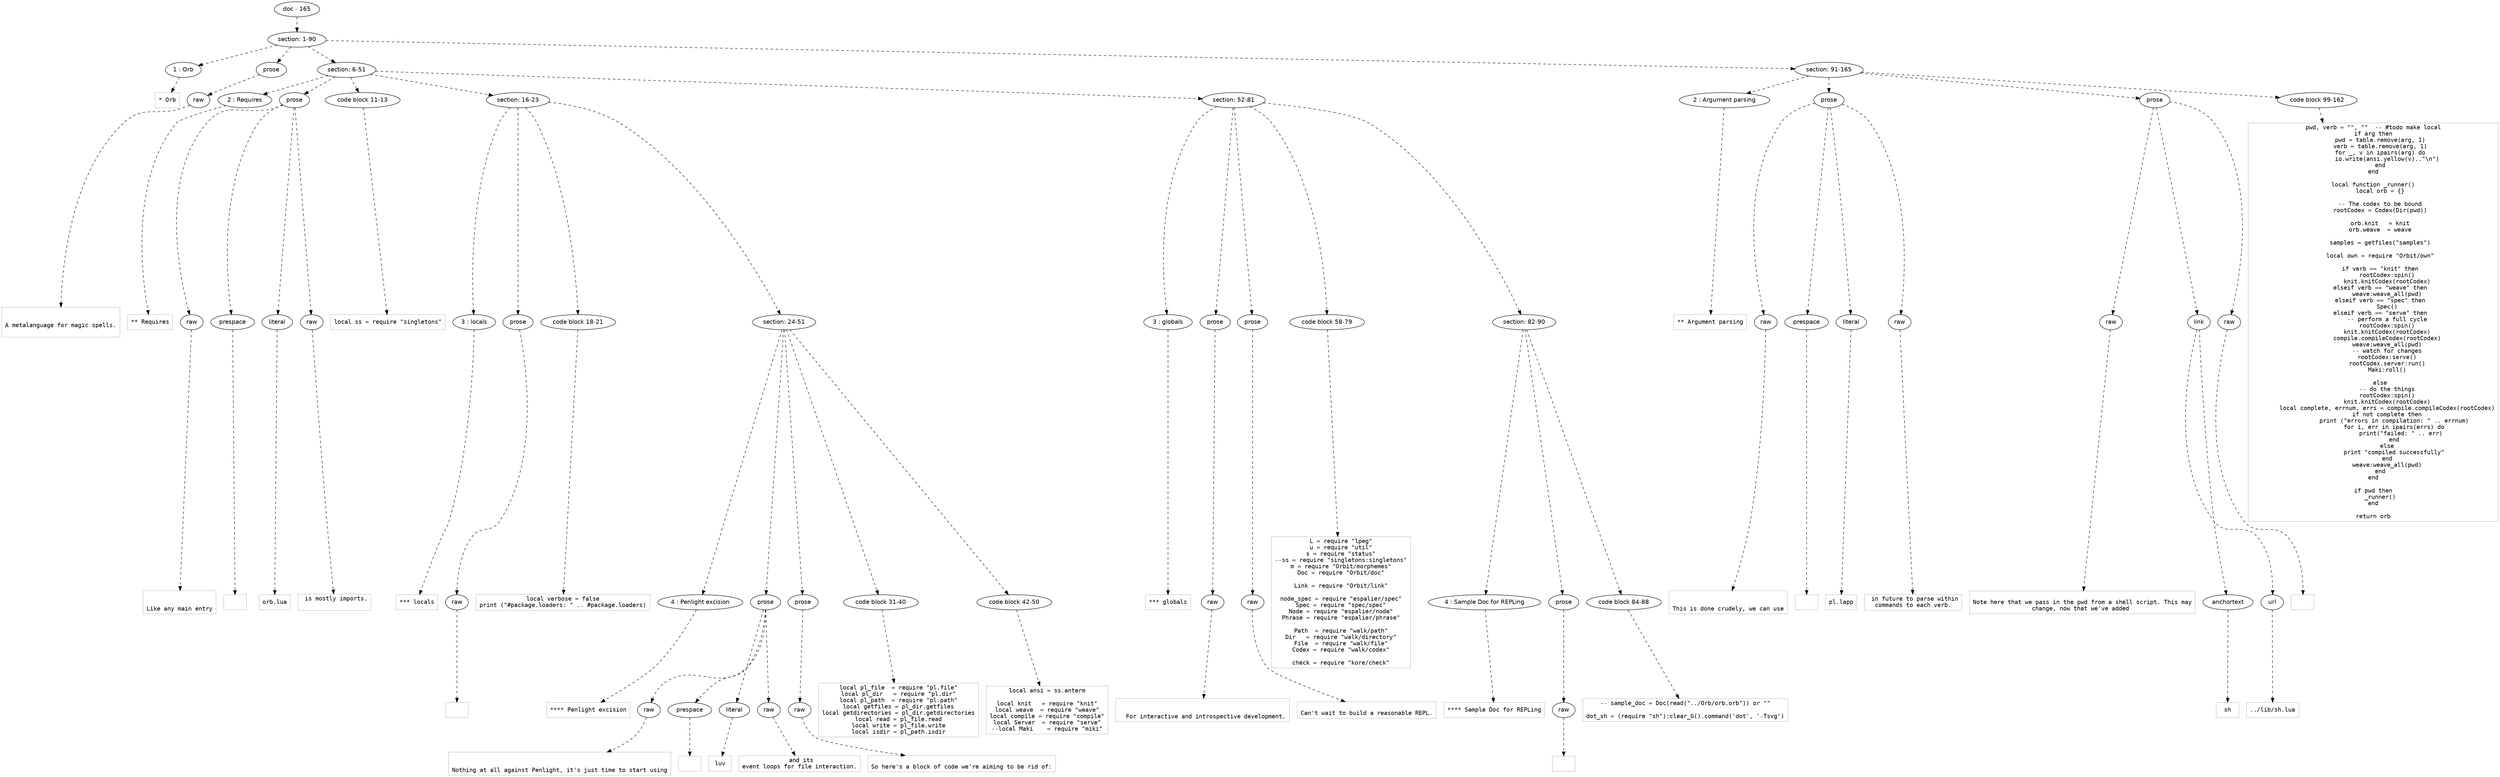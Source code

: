 digraph lpegNode {

node [fontname=Helvetica]
edge [style=dashed]

doc_0 [label="doc - 165"]


doc_0 -> { section_1}
{rank=same; section_1}

section_1 [label="section: 1-90"]


// END RANK doc_0

section_1 -> { header_2 prose_3 section_4 section_5}
{rank=same; header_2 prose_3 section_4 section_5}

header_2 [label="1 : Orb"]

prose_3 [label="prose"]

section_4 [label="section: 6-51"]

section_5 [label="section: 91-165"]


// END RANK section_1

header_2 -> leaf_6
leaf_6  [color=Gray,shape=rectangle,fontname=Inconsolata,label="* Orb"]
// END RANK header_2

prose_3 -> { raw_7}
{rank=same; raw_7}

raw_7 [label="raw"]


// END RANK prose_3

raw_7 -> leaf_8
leaf_8  [color=Gray,shape=rectangle,fontname=Inconsolata,label="

A metalanguage for magic spells.

"]
// END RANK raw_7

section_4 -> { header_9 prose_10 codeblock_11 section_12 section_13}
{rank=same; header_9 prose_10 codeblock_11 section_12 section_13}

header_9 [label="2 : Requires"]

prose_10 [label="prose"]

codeblock_11 [label="code block 11-13"]

section_12 [label="section: 16-23"]

section_13 [label="section: 52-81"]


// END RANK section_4

header_9 -> leaf_14
leaf_14  [color=Gray,shape=rectangle,fontname=Inconsolata,label="** Requires"]
// END RANK header_9

prose_10 -> { raw_15 prespace_16 literal_17 raw_18}
{rank=same; raw_15 prespace_16 literal_17 raw_18}

raw_15 [label="raw"]

prespace_16 [label="prespace"]

literal_17 [label="literal"]

raw_18 [label="raw"]


// END RANK prose_10

raw_15 -> leaf_19
leaf_19  [color=Gray,shape=rectangle,fontname=Inconsolata,label="

Like any main entry"]
// END RANK raw_15

prespace_16 -> leaf_20
leaf_20  [color=Gray,shape=rectangle,fontname=Inconsolata,label=" "]
// END RANK prespace_16

literal_17 -> leaf_21
leaf_21  [color=Gray,shape=rectangle,fontname=Inconsolata,label="orb.lua"]
// END RANK literal_17

raw_18 -> leaf_22
leaf_22  [color=Gray,shape=rectangle,fontname=Inconsolata,label=" is mostly imports.

"]
// END RANK raw_18

codeblock_11 -> leaf_23
leaf_23  [color=Gray,shape=rectangle,fontname=Inconsolata,label="local ss = require \"singletons\""]
// END RANK codeblock_11

section_12 -> { header_24 prose_25 codeblock_26 section_27}
{rank=same; header_24 prose_25 codeblock_26 section_27}

header_24 [label="3 : locals"]

prose_25 [label="prose"]

codeblock_26 [label="code block 18-21"]

section_27 [label="section: 24-51"]


// END RANK section_12

header_24 -> leaf_28
leaf_28  [color=Gray,shape=rectangle,fontname=Inconsolata,label="*** locals"]
// END RANK header_24

prose_25 -> { raw_29}
{rank=same; raw_29}

raw_29 [label="raw"]


// END RANK prose_25

raw_29 -> leaf_30
leaf_30  [color=Gray,shape=rectangle,fontname=Inconsolata,label="
"]
// END RANK raw_29

codeblock_26 -> leaf_31
leaf_31  [color=Gray,shape=rectangle,fontname=Inconsolata,label="local verbose = false
print (\"#package.loaders: \" .. #package.loaders)"]
// END RANK codeblock_26

section_27 -> { header_32 prose_33 prose_34 codeblock_35 codeblock_36}
{rank=same; header_32 prose_33 prose_34 codeblock_35 codeblock_36}

header_32 [label="4 : Penlight excision"]

prose_33 [label="prose"]

prose_34 [label="prose"]

codeblock_35 [label="code block 31-40"]

codeblock_36 [label="code block 42-50"]


// END RANK section_27

header_32 -> leaf_37
leaf_37  [color=Gray,shape=rectangle,fontname=Inconsolata,label="**** Penlight excision"]
// END RANK header_32

prose_33 -> { raw_38 prespace_39 literal_40 raw_41}
{rank=same; raw_38 prespace_39 literal_40 raw_41}

raw_38 [label="raw"]

prespace_39 [label="prespace"]

literal_40 [label="literal"]

raw_41 [label="raw"]


// END RANK prose_33

raw_38 -> leaf_42
leaf_42  [color=Gray,shape=rectangle,fontname=Inconsolata,label="

Nothing at all against Penlight, it's just time to start using"]
// END RANK raw_38

prespace_39 -> leaf_43
leaf_43  [color=Gray,shape=rectangle,fontname=Inconsolata,label=" "]
// END RANK prespace_39

literal_40 -> leaf_44
leaf_44  [color=Gray,shape=rectangle,fontname=Inconsolata,label="luv"]
// END RANK literal_40

raw_41 -> leaf_45
leaf_45  [color=Gray,shape=rectangle,fontname=Inconsolata,label=" and its
event loops for file interaction.
"]
// END RANK raw_41

prose_34 -> { raw_46}
{rank=same; raw_46}

raw_46 [label="raw"]


// END RANK prose_34

raw_46 -> leaf_47
leaf_47  [color=Gray,shape=rectangle,fontname=Inconsolata,label="
So here's a block of code we're aiming to be rid of:
"]
// END RANK raw_46

codeblock_35 -> leaf_48
leaf_48  [color=Gray,shape=rectangle,fontname=Inconsolata,label="local pl_file  = require \"pl.file\"
local pl_dir   = require \"pl.dir\"
local pl_path  = require \"pl.path\"
local getfiles = pl_dir.getfiles
local getdirectories = pl_dir.getdirectories
local read = pl_file.read
local write = pl_file.write
local isdir = pl_path.isdir"]
// END RANK codeblock_35

codeblock_36 -> leaf_49
leaf_49  [color=Gray,shape=rectangle,fontname=Inconsolata,label="local ansi = ss.anterm

local knit   = require \"knit\"
local weave  = require \"weave\"
local compile = require \"compile\"
local Server  = require \"serve\"
--local Maki    = require \"miki\""]
// END RANK codeblock_36

section_13 -> { header_50 prose_51 prose_52 codeblock_53 section_54}
{rank=same; header_50 prose_51 prose_52 codeblock_53 section_54}

header_50 [label="3 : globals"]

prose_51 [label="prose"]

prose_52 [label="prose"]

codeblock_53 [label="code block 58-79"]

section_54 [label="section: 82-90"]


// END RANK section_13

header_50 -> leaf_55
leaf_55  [color=Gray,shape=rectangle,fontname=Inconsolata,label="*** globals"]
// END RANK header_50

prose_51 -> { raw_56}
{rank=same; raw_56}

raw_56 [label="raw"]


// END RANK prose_51

raw_56 -> leaf_57
leaf_57  [color=Gray,shape=rectangle,fontname=Inconsolata,label="

  For interactive and introspective development.
"]
// END RANK raw_56

prose_52 -> { raw_58}
{rank=same; raw_58}

raw_58 [label="raw"]


// END RANK prose_52

raw_58 -> leaf_59
leaf_59  [color=Gray,shape=rectangle,fontname=Inconsolata,label="
Can't wait to build a reasonable REPL.
"]
// END RANK raw_58

codeblock_53 -> leaf_60
leaf_60  [color=Gray,shape=rectangle,fontname=Inconsolata,label="L = require \"lpeg\"
u = require \"util\"
s = require \"status\"
--ss = require \"singletons:singletons\"
m = require \"Orbit/morphemes\"
Doc = require \"Orbit/doc\"

Link = require \"Orbit/link\"

node_spec = require \"espalier/spec\"
Spec = require \"spec/spec\"
Node = require \"espalier/node\"
Phrase = require \"espalier/phrase\"

Path  = require \"walk/path\"
Dir   = require \"walk/directory\"
File  = require \"walk/file\"
Codex = require \"walk/codex\"

check = require \"kore/check\""]
// END RANK codeblock_53

section_54 -> { header_61 prose_62 codeblock_63}
{rank=same; header_61 prose_62 codeblock_63}

header_61 [label="4 : Sample Doc for REPLing"]

prose_62 [label="prose"]

codeblock_63 [label="code block 84-88"]


// END RANK section_54

header_61 -> leaf_64
leaf_64  [color=Gray,shape=rectangle,fontname=Inconsolata,label="**** Sample Doc for REPLing"]
// END RANK header_61

prose_62 -> { raw_65}
{rank=same; raw_65}

raw_65 [label="raw"]


// END RANK prose_62

raw_65 -> leaf_66
leaf_66  [color=Gray,shape=rectangle,fontname=Inconsolata,label="
"]
// END RANK raw_65

codeblock_63 -> leaf_67
leaf_67  [color=Gray,shape=rectangle,fontname=Inconsolata,label="-- sample_doc = Doc(read(\"../Orb/orb.orb\")) or \"\"

dot_sh = (require \"sh\"):clear_G().command('dot', '-Tsvg')"]
// END RANK codeblock_63

section_5 -> { header_68 prose_69 prose_70 codeblock_71}
{rank=same; header_68 prose_69 prose_70 codeblock_71}

header_68 [label="2 : Argument parsing"]

prose_69 [label="prose"]

prose_70 [label="prose"]

codeblock_71 [label="code block 99-162"]


// END RANK section_5

header_68 -> leaf_72
leaf_72  [color=Gray,shape=rectangle,fontname=Inconsolata,label="** Argument parsing"]
// END RANK header_68

prose_69 -> { raw_73 prespace_74 literal_75 raw_76}
{rank=same; raw_73 prespace_74 literal_75 raw_76}

raw_73 [label="raw"]

prespace_74 [label="prespace"]

literal_75 [label="literal"]

raw_76 [label="raw"]


// END RANK prose_69

raw_73 -> leaf_77
leaf_77  [color=Gray,shape=rectangle,fontname=Inconsolata,label="

This is done crudely, we can use"]
// END RANK raw_73

prespace_74 -> leaf_78
leaf_78  [color=Gray,shape=rectangle,fontname=Inconsolata,label=" "]
// END RANK prespace_74

literal_75 -> leaf_79
leaf_79  [color=Gray,shape=rectangle,fontname=Inconsolata,label="pl.lapp"]
// END RANK literal_75

raw_76 -> leaf_80
leaf_80  [color=Gray,shape=rectangle,fontname=Inconsolata,label=" in future to parse within
commands to each verb.
"]
// END RANK raw_76

prose_70 -> { raw_81 link_82 raw_83}
{rank=same; raw_81 link_82 raw_83}

raw_81 [label="raw"]

link_82 [label="link"]

raw_83 [label="raw"]


// END RANK prose_70

raw_81 -> leaf_84
leaf_84  [color=Gray,shape=rectangle,fontname=Inconsolata,label="
Note here that we pass in the pwd from a shell script. This may
change, now that we've added "]
// END RANK raw_81

link_82 -> { anchortext_85 url_86}
{rank=same; anchortext_85 url_86}

anchortext_85 [label="anchortext"]

url_86 [label="url"]


// END RANK link_82

anchortext_85 -> leaf_87
leaf_87  [color=Gray,shape=rectangle,fontname=Inconsolata,label="sh"]
// END RANK anchortext_85

url_86 -> leaf_88
leaf_88  [color=Gray,shape=rectangle,fontname=Inconsolata,label="../lib/sh.lua"]
// END RANK url_86

raw_83 -> leaf_89
leaf_89  [color=Gray,shape=rectangle,fontname=Inconsolata,label="
"]
// END RANK raw_83

codeblock_71 -> leaf_90
leaf_90  [color=Gray,shape=rectangle,fontname=Inconsolata,label="pwd, verb = \"\", \"\"  -- #todo make local
if arg then
    pwd = table.remove(arg, 1)
    verb = table.remove(arg, 1)
    for _, v in ipairs(arg) do
        io.write(ansi.yellow(v)..\"\\n\")
    end
end

local function _runner()
    local orb = {}

    -- The codex to be bound
    rootCodex = Codex(Dir(pwd))

    orb.knit   = knit
    orb.weave  = weave

    samples = getfiles(\"samples\")

    local own = require \"Orbit/own\"

    if verb == \"knit\" then
        rootCodex:spin()
        knit.knitCodex(rootCodex)
    elseif verb == \"weave\" then
        weave:weave_all(pwd)
    elseif verb == \"spec\" then
        Spec()
    elseif verb == \"serve\" then
        -- perform a full cycle
        rootCodex:spin()
        knit.knitCodex(rootCodex)
        compile.compileCodex(rootCodex)
        weave:weave_all(pwd)
        -- watch for changes
        rootCodex:serve()
        rootCodex.server:run()
        Maki:roll()

    else
        -- do the things
        rootCodex:spin()
        knit.knitCodex(rootCodex)
        local complete, errnum, errs = compile.compileCodex(rootCodex)
        if not complete then
            print (\"errors in compilation: \" .. errnum)
            for i, err in ipairs(errs) do
                print(\"failed: \" .. err)
            end
        else
            print \"compiled successfully\"
        end
        weave:weave_all(pwd)
    end
end

if pwd then
    _runner()
end

return orb"]
// END RANK codeblock_71


}

